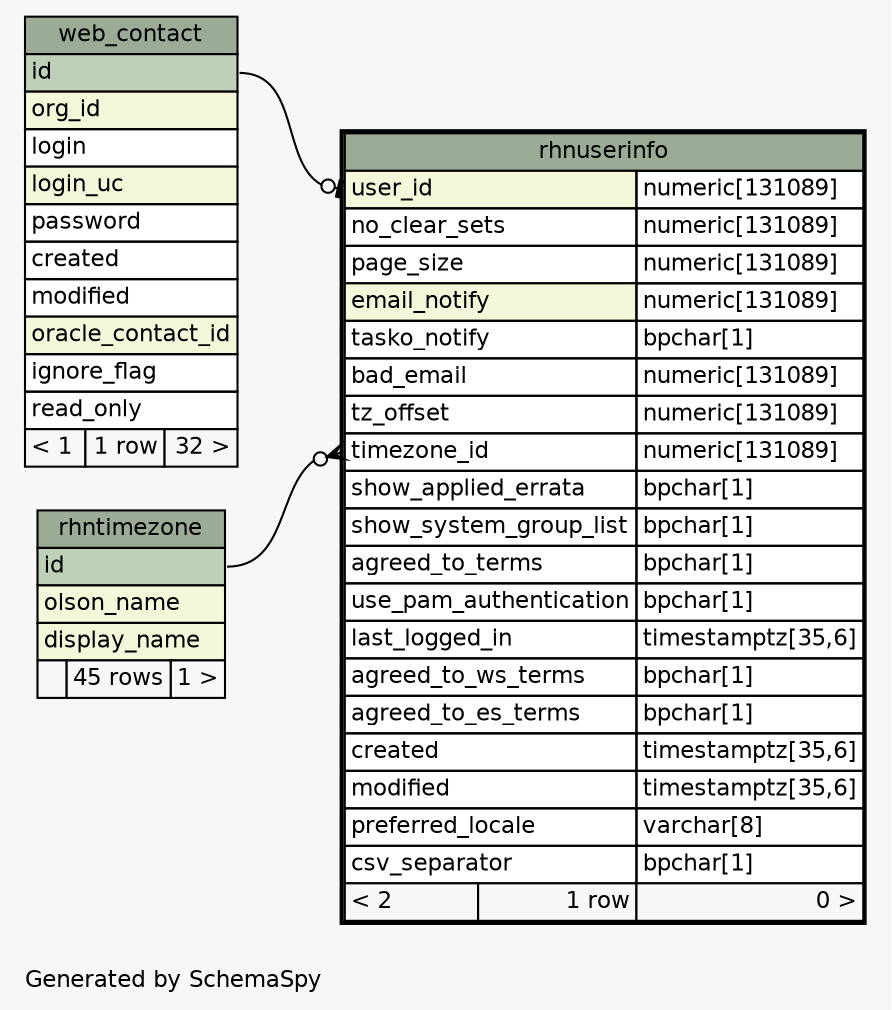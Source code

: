// dot 2.26.0 on Linux 2.6.32-504.el6.x86_64
// SchemaSpy rev 590
digraph "oneDegreeRelationshipsDiagram" {
  graph [
    rankdir="RL"
    bgcolor="#f7f7f7"
    label="\nGenerated by SchemaSpy"
    labeljust="l"
    nodesep="0.18"
    ranksep="0.46"
    fontname="Helvetica"
    fontsize="11"
  ];
  node [
    fontname="Helvetica"
    fontsize="11"
    shape="plaintext"
  ];
  edge [
    arrowsize="0.8"
  ];
  "rhnuserinfo":"timezone_id":w -> "rhntimezone":"id":e [arrowhead=none dir=back arrowtail=crowodot];
  "rhnuserinfo":"user_id":w -> "web_contact":"id":e [arrowhead=none dir=back arrowtail=teeodot];
  "rhntimezone" [
    label=<
    <TABLE BORDER="0" CELLBORDER="1" CELLSPACING="0" BGCOLOR="#ffffff">
      <TR><TD COLSPAN="3" BGCOLOR="#9bab96" ALIGN="CENTER">rhntimezone</TD></TR>
      <TR><TD PORT="id" COLSPAN="3" BGCOLOR="#bed1b8" ALIGN="LEFT">id</TD></TR>
      <TR><TD PORT="olson_name" COLSPAN="3" BGCOLOR="#f4f7da" ALIGN="LEFT">olson_name</TD></TR>
      <TR><TD PORT="display_name" COLSPAN="3" BGCOLOR="#f4f7da" ALIGN="LEFT">display_name</TD></TR>
      <TR><TD ALIGN="LEFT" BGCOLOR="#f7f7f7">  </TD><TD ALIGN="RIGHT" BGCOLOR="#f7f7f7">45 rows</TD><TD ALIGN="RIGHT" BGCOLOR="#f7f7f7">1 &gt;</TD></TR>
    </TABLE>>
    URL="rhntimezone.html"
    tooltip="rhntimezone"
  ];
  "rhnuserinfo" [
    label=<
    <TABLE BORDER="2" CELLBORDER="1" CELLSPACING="0" BGCOLOR="#ffffff">
      <TR><TD COLSPAN="3" BGCOLOR="#9bab96" ALIGN="CENTER">rhnuserinfo</TD></TR>
      <TR><TD PORT="user_id" COLSPAN="2" BGCOLOR="#f4f7da" ALIGN="LEFT">user_id</TD><TD PORT="user_id.type" ALIGN="LEFT">numeric[131089]</TD></TR>
      <TR><TD PORT="no_clear_sets" COLSPAN="2" ALIGN="LEFT">no_clear_sets</TD><TD PORT="no_clear_sets.type" ALIGN="LEFT">numeric[131089]</TD></TR>
      <TR><TD PORT="page_size" COLSPAN="2" ALIGN="LEFT">page_size</TD><TD PORT="page_size.type" ALIGN="LEFT">numeric[131089]</TD></TR>
      <TR><TD PORT="email_notify" COLSPAN="2" BGCOLOR="#f4f7da" ALIGN="LEFT">email_notify</TD><TD PORT="email_notify.type" ALIGN="LEFT">numeric[131089]</TD></TR>
      <TR><TD PORT="tasko_notify" COLSPAN="2" ALIGN="LEFT">tasko_notify</TD><TD PORT="tasko_notify.type" ALIGN="LEFT">bpchar[1]</TD></TR>
      <TR><TD PORT="bad_email" COLSPAN="2" ALIGN="LEFT">bad_email</TD><TD PORT="bad_email.type" ALIGN="LEFT">numeric[131089]</TD></TR>
      <TR><TD PORT="tz_offset" COLSPAN="2" ALIGN="LEFT">tz_offset</TD><TD PORT="tz_offset.type" ALIGN="LEFT">numeric[131089]</TD></TR>
      <TR><TD PORT="timezone_id" COLSPAN="2" ALIGN="LEFT">timezone_id</TD><TD PORT="timezone_id.type" ALIGN="LEFT">numeric[131089]</TD></TR>
      <TR><TD PORT="show_applied_errata" COLSPAN="2" ALIGN="LEFT">show_applied_errata</TD><TD PORT="show_applied_errata.type" ALIGN="LEFT">bpchar[1]</TD></TR>
      <TR><TD PORT="show_system_group_list" COLSPAN="2" ALIGN="LEFT">show_system_group_list</TD><TD PORT="show_system_group_list.type" ALIGN="LEFT">bpchar[1]</TD></TR>
      <TR><TD PORT="agreed_to_terms" COLSPAN="2" ALIGN="LEFT">agreed_to_terms</TD><TD PORT="agreed_to_terms.type" ALIGN="LEFT">bpchar[1]</TD></TR>
      <TR><TD PORT="use_pam_authentication" COLSPAN="2" ALIGN="LEFT">use_pam_authentication</TD><TD PORT="use_pam_authentication.type" ALIGN="LEFT">bpchar[1]</TD></TR>
      <TR><TD PORT="last_logged_in" COLSPAN="2" ALIGN="LEFT">last_logged_in</TD><TD PORT="last_logged_in.type" ALIGN="LEFT">timestamptz[35,6]</TD></TR>
      <TR><TD PORT="agreed_to_ws_terms" COLSPAN="2" ALIGN="LEFT">agreed_to_ws_terms</TD><TD PORT="agreed_to_ws_terms.type" ALIGN="LEFT">bpchar[1]</TD></TR>
      <TR><TD PORT="agreed_to_es_terms" COLSPAN="2" ALIGN="LEFT">agreed_to_es_terms</TD><TD PORT="agreed_to_es_terms.type" ALIGN="LEFT">bpchar[1]</TD></TR>
      <TR><TD PORT="created" COLSPAN="2" ALIGN="LEFT">created</TD><TD PORT="created.type" ALIGN="LEFT">timestamptz[35,6]</TD></TR>
      <TR><TD PORT="modified" COLSPAN="2" ALIGN="LEFT">modified</TD><TD PORT="modified.type" ALIGN="LEFT">timestamptz[35,6]</TD></TR>
      <TR><TD PORT="preferred_locale" COLSPAN="2" ALIGN="LEFT">preferred_locale</TD><TD PORT="preferred_locale.type" ALIGN="LEFT">varchar[8]</TD></TR>
      <TR><TD PORT="csv_separator" COLSPAN="2" ALIGN="LEFT">csv_separator</TD><TD PORT="csv_separator.type" ALIGN="LEFT">bpchar[1]</TD></TR>
      <TR><TD ALIGN="LEFT" BGCOLOR="#f7f7f7">&lt; 2</TD><TD ALIGN="RIGHT" BGCOLOR="#f7f7f7">1 row</TD><TD ALIGN="RIGHT" BGCOLOR="#f7f7f7">0 &gt;</TD></TR>
    </TABLE>>
    URL="rhnuserinfo.html"
    tooltip="rhnuserinfo"
  ];
  "web_contact" [
    label=<
    <TABLE BORDER="0" CELLBORDER="1" CELLSPACING="0" BGCOLOR="#ffffff">
      <TR><TD COLSPAN="3" BGCOLOR="#9bab96" ALIGN="CENTER">web_contact</TD></TR>
      <TR><TD PORT="id" COLSPAN="3" BGCOLOR="#bed1b8" ALIGN="LEFT">id</TD></TR>
      <TR><TD PORT="org_id" COLSPAN="3" BGCOLOR="#f4f7da" ALIGN="LEFT">org_id</TD></TR>
      <TR><TD PORT="login" COLSPAN="3" ALIGN="LEFT">login</TD></TR>
      <TR><TD PORT="login_uc" COLSPAN="3" BGCOLOR="#f4f7da" ALIGN="LEFT">login_uc</TD></TR>
      <TR><TD PORT="password" COLSPAN="3" ALIGN="LEFT">password</TD></TR>
      <TR><TD PORT="created" COLSPAN="3" ALIGN="LEFT">created</TD></TR>
      <TR><TD PORT="modified" COLSPAN="3" ALIGN="LEFT">modified</TD></TR>
      <TR><TD PORT="oracle_contact_id" COLSPAN="3" BGCOLOR="#f4f7da" ALIGN="LEFT">oracle_contact_id</TD></TR>
      <TR><TD PORT="ignore_flag" COLSPAN="3" ALIGN="LEFT">ignore_flag</TD></TR>
      <TR><TD PORT="read_only" COLSPAN="3" ALIGN="LEFT">read_only</TD></TR>
      <TR><TD ALIGN="LEFT" BGCOLOR="#f7f7f7">&lt; 1</TD><TD ALIGN="RIGHT" BGCOLOR="#f7f7f7">1 row</TD><TD ALIGN="RIGHT" BGCOLOR="#f7f7f7">32 &gt;</TD></TR>
    </TABLE>>
    URL="web_contact.html"
    tooltip="web_contact"
  ];
}
